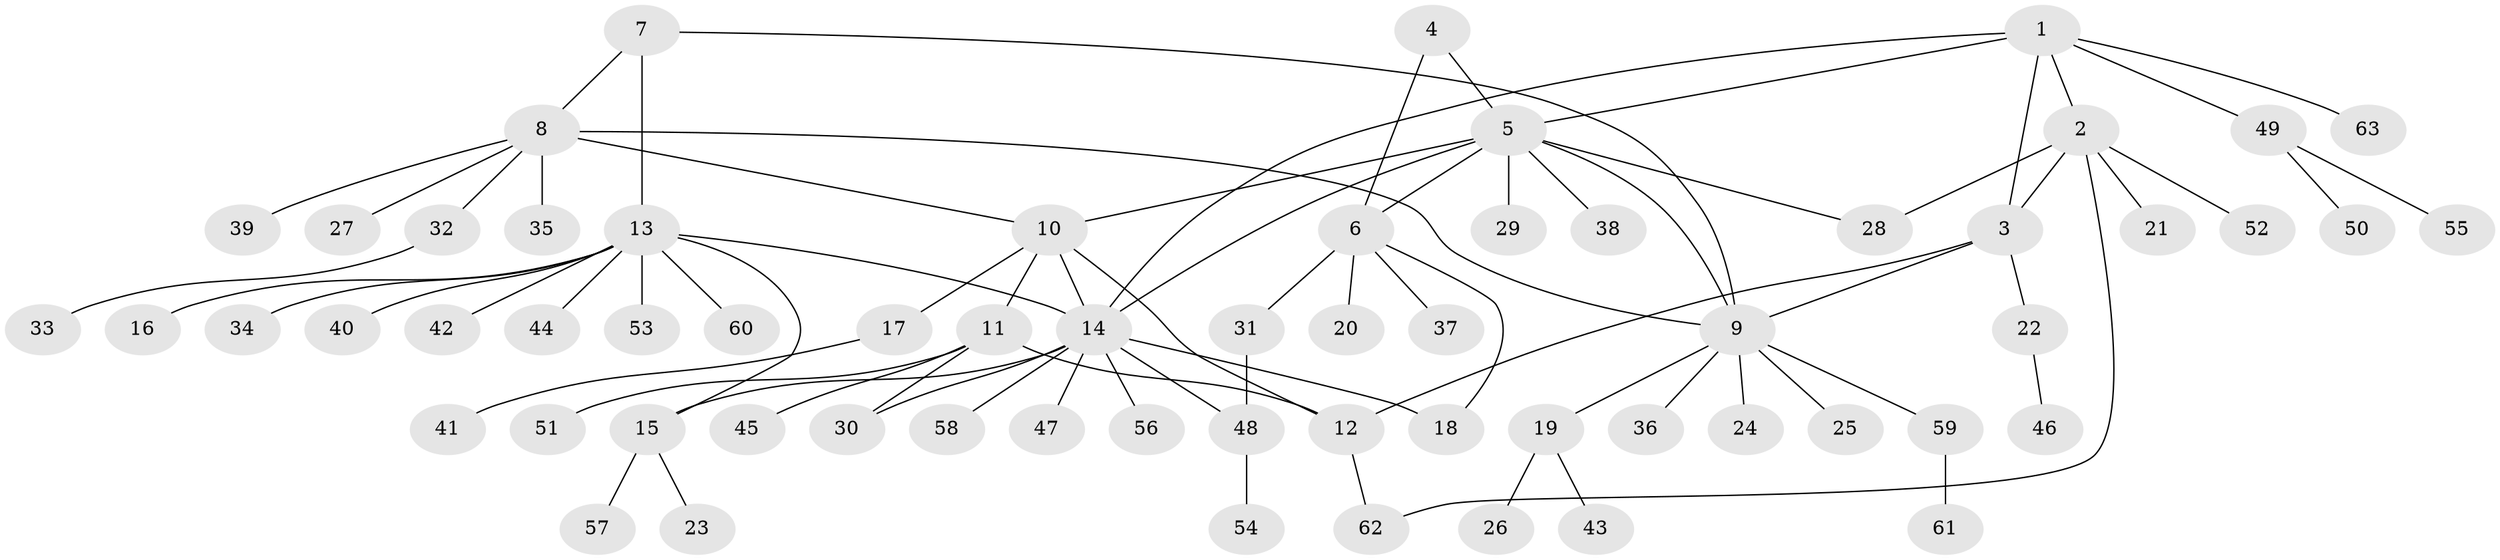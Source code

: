 // Generated by graph-tools (version 1.1) at 2025/55/03/09/25 04:55:57]
// undirected, 63 vertices, 78 edges
graph export_dot {
graph [start="1"]
  node [color=gray90,style=filled];
  1;
  2;
  3;
  4;
  5;
  6;
  7;
  8;
  9;
  10;
  11;
  12;
  13;
  14;
  15;
  16;
  17;
  18;
  19;
  20;
  21;
  22;
  23;
  24;
  25;
  26;
  27;
  28;
  29;
  30;
  31;
  32;
  33;
  34;
  35;
  36;
  37;
  38;
  39;
  40;
  41;
  42;
  43;
  44;
  45;
  46;
  47;
  48;
  49;
  50;
  51;
  52;
  53;
  54;
  55;
  56;
  57;
  58;
  59;
  60;
  61;
  62;
  63;
  1 -- 2;
  1 -- 3;
  1 -- 5;
  1 -- 14;
  1 -- 49;
  1 -- 63;
  2 -- 3;
  2 -- 21;
  2 -- 28;
  2 -- 52;
  2 -- 62;
  3 -- 9;
  3 -- 12;
  3 -- 22;
  4 -- 5;
  4 -- 6;
  5 -- 6;
  5 -- 9;
  5 -- 10;
  5 -- 14;
  5 -- 28;
  5 -- 29;
  5 -- 38;
  6 -- 18;
  6 -- 20;
  6 -- 31;
  6 -- 37;
  7 -- 8;
  7 -- 9;
  7 -- 13;
  8 -- 9;
  8 -- 10;
  8 -- 27;
  8 -- 32;
  8 -- 35;
  8 -- 39;
  9 -- 19;
  9 -- 24;
  9 -- 25;
  9 -- 36;
  9 -- 59;
  10 -- 11;
  10 -- 12;
  10 -- 14;
  10 -- 17;
  11 -- 12;
  11 -- 30;
  11 -- 45;
  11 -- 51;
  12 -- 62;
  13 -- 14;
  13 -- 15;
  13 -- 16;
  13 -- 34;
  13 -- 40;
  13 -- 42;
  13 -- 44;
  13 -- 53;
  13 -- 60;
  14 -- 15;
  14 -- 18;
  14 -- 30;
  14 -- 47;
  14 -- 48;
  14 -- 56;
  14 -- 58;
  15 -- 23;
  15 -- 57;
  17 -- 41;
  19 -- 26;
  19 -- 43;
  22 -- 46;
  31 -- 48;
  32 -- 33;
  48 -- 54;
  49 -- 50;
  49 -- 55;
  59 -- 61;
}

